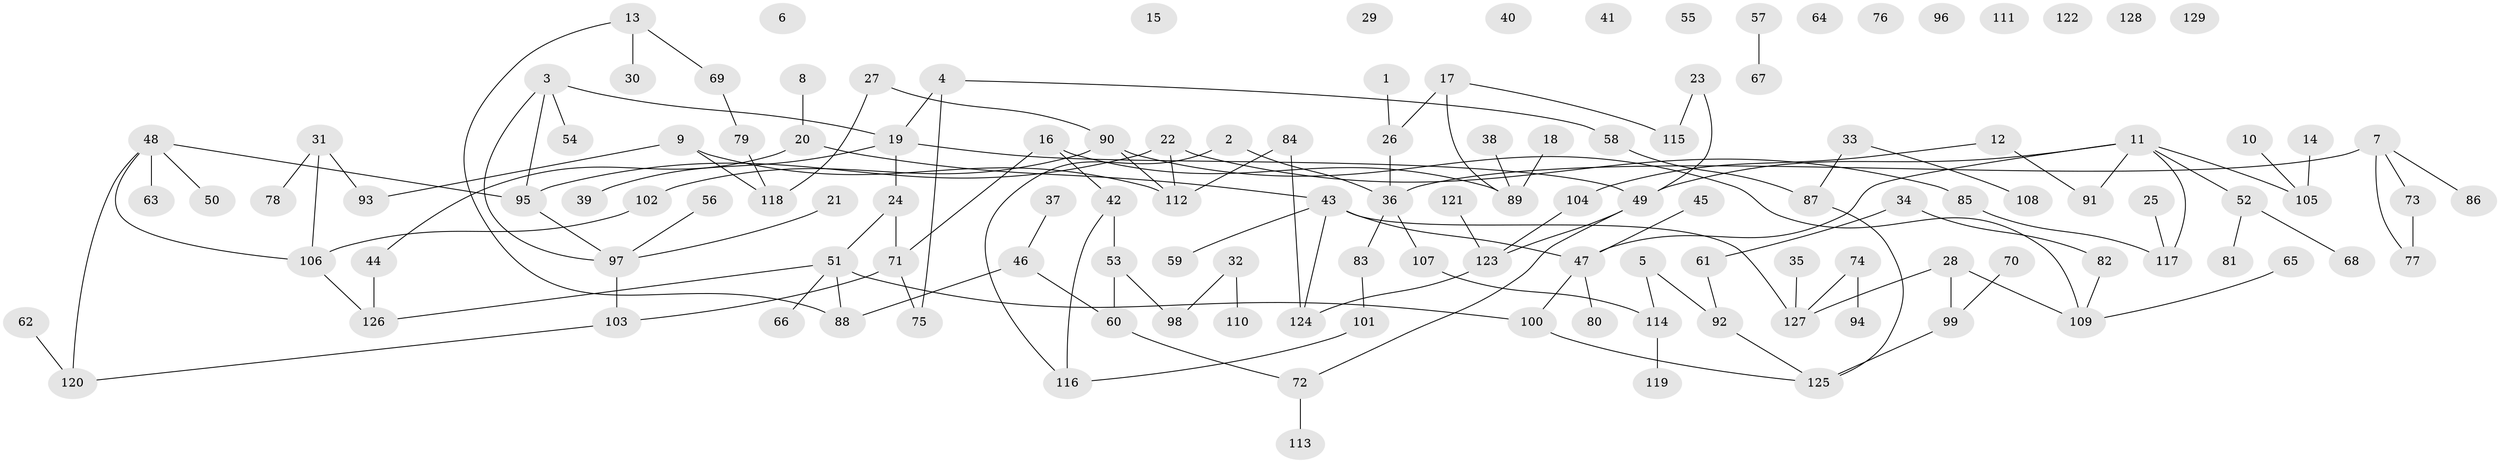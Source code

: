 // Generated by graph-tools (version 1.1) at 2025/13/03/09/25 04:13:09]
// undirected, 129 vertices, 140 edges
graph export_dot {
graph [start="1"]
  node [color=gray90,style=filled];
  1;
  2;
  3;
  4;
  5;
  6;
  7;
  8;
  9;
  10;
  11;
  12;
  13;
  14;
  15;
  16;
  17;
  18;
  19;
  20;
  21;
  22;
  23;
  24;
  25;
  26;
  27;
  28;
  29;
  30;
  31;
  32;
  33;
  34;
  35;
  36;
  37;
  38;
  39;
  40;
  41;
  42;
  43;
  44;
  45;
  46;
  47;
  48;
  49;
  50;
  51;
  52;
  53;
  54;
  55;
  56;
  57;
  58;
  59;
  60;
  61;
  62;
  63;
  64;
  65;
  66;
  67;
  68;
  69;
  70;
  71;
  72;
  73;
  74;
  75;
  76;
  77;
  78;
  79;
  80;
  81;
  82;
  83;
  84;
  85;
  86;
  87;
  88;
  89;
  90;
  91;
  92;
  93;
  94;
  95;
  96;
  97;
  98;
  99;
  100;
  101;
  102;
  103;
  104;
  105;
  106;
  107;
  108;
  109;
  110;
  111;
  112;
  113;
  114;
  115;
  116;
  117;
  118;
  119;
  120;
  121;
  122;
  123;
  124;
  125;
  126;
  127;
  128;
  129;
  1 -- 26;
  2 -- 36;
  2 -- 116;
  3 -- 19;
  3 -- 54;
  3 -- 95;
  3 -- 97;
  4 -- 19;
  4 -- 58;
  4 -- 75;
  5 -- 92;
  5 -- 114;
  7 -- 36;
  7 -- 73;
  7 -- 77;
  7 -- 86;
  8 -- 20;
  9 -- 93;
  9 -- 112;
  9 -- 118;
  10 -- 105;
  11 -- 47;
  11 -- 49;
  11 -- 52;
  11 -- 91;
  11 -- 105;
  11 -- 117;
  12 -- 91;
  12 -- 104;
  13 -- 30;
  13 -- 69;
  13 -- 88;
  14 -- 105;
  16 -- 42;
  16 -- 71;
  16 -- 89;
  17 -- 26;
  17 -- 89;
  17 -- 115;
  18 -- 89;
  19 -- 24;
  19 -- 39;
  19 -- 49;
  20 -- 43;
  20 -- 44;
  21 -- 97;
  22 -- 85;
  22 -- 95;
  22 -- 112;
  23 -- 49;
  23 -- 115;
  24 -- 51;
  24 -- 71;
  25 -- 117;
  26 -- 36;
  27 -- 90;
  27 -- 118;
  28 -- 99;
  28 -- 109;
  28 -- 127;
  31 -- 78;
  31 -- 93;
  31 -- 106;
  32 -- 98;
  32 -- 110;
  33 -- 87;
  33 -- 108;
  34 -- 61;
  34 -- 82;
  35 -- 127;
  36 -- 83;
  36 -- 107;
  37 -- 46;
  38 -- 89;
  42 -- 53;
  42 -- 116;
  43 -- 47;
  43 -- 59;
  43 -- 124;
  43 -- 127;
  44 -- 126;
  45 -- 47;
  46 -- 60;
  46 -- 88;
  47 -- 80;
  47 -- 100;
  48 -- 50;
  48 -- 63;
  48 -- 95;
  48 -- 106;
  48 -- 120;
  49 -- 72;
  49 -- 123;
  51 -- 66;
  51 -- 88;
  51 -- 100;
  51 -- 126;
  52 -- 68;
  52 -- 81;
  53 -- 60;
  53 -- 98;
  56 -- 97;
  57 -- 67;
  58 -- 87;
  60 -- 72;
  61 -- 92;
  62 -- 120;
  65 -- 109;
  69 -- 79;
  70 -- 99;
  71 -- 75;
  71 -- 103;
  72 -- 113;
  73 -- 77;
  74 -- 94;
  74 -- 127;
  79 -- 118;
  82 -- 109;
  83 -- 101;
  84 -- 112;
  84 -- 124;
  85 -- 117;
  87 -- 125;
  90 -- 102;
  90 -- 109;
  90 -- 112;
  92 -- 125;
  95 -- 97;
  97 -- 103;
  99 -- 125;
  100 -- 125;
  101 -- 116;
  102 -- 106;
  103 -- 120;
  104 -- 123;
  106 -- 126;
  107 -- 114;
  114 -- 119;
  121 -- 123;
  123 -- 124;
}
